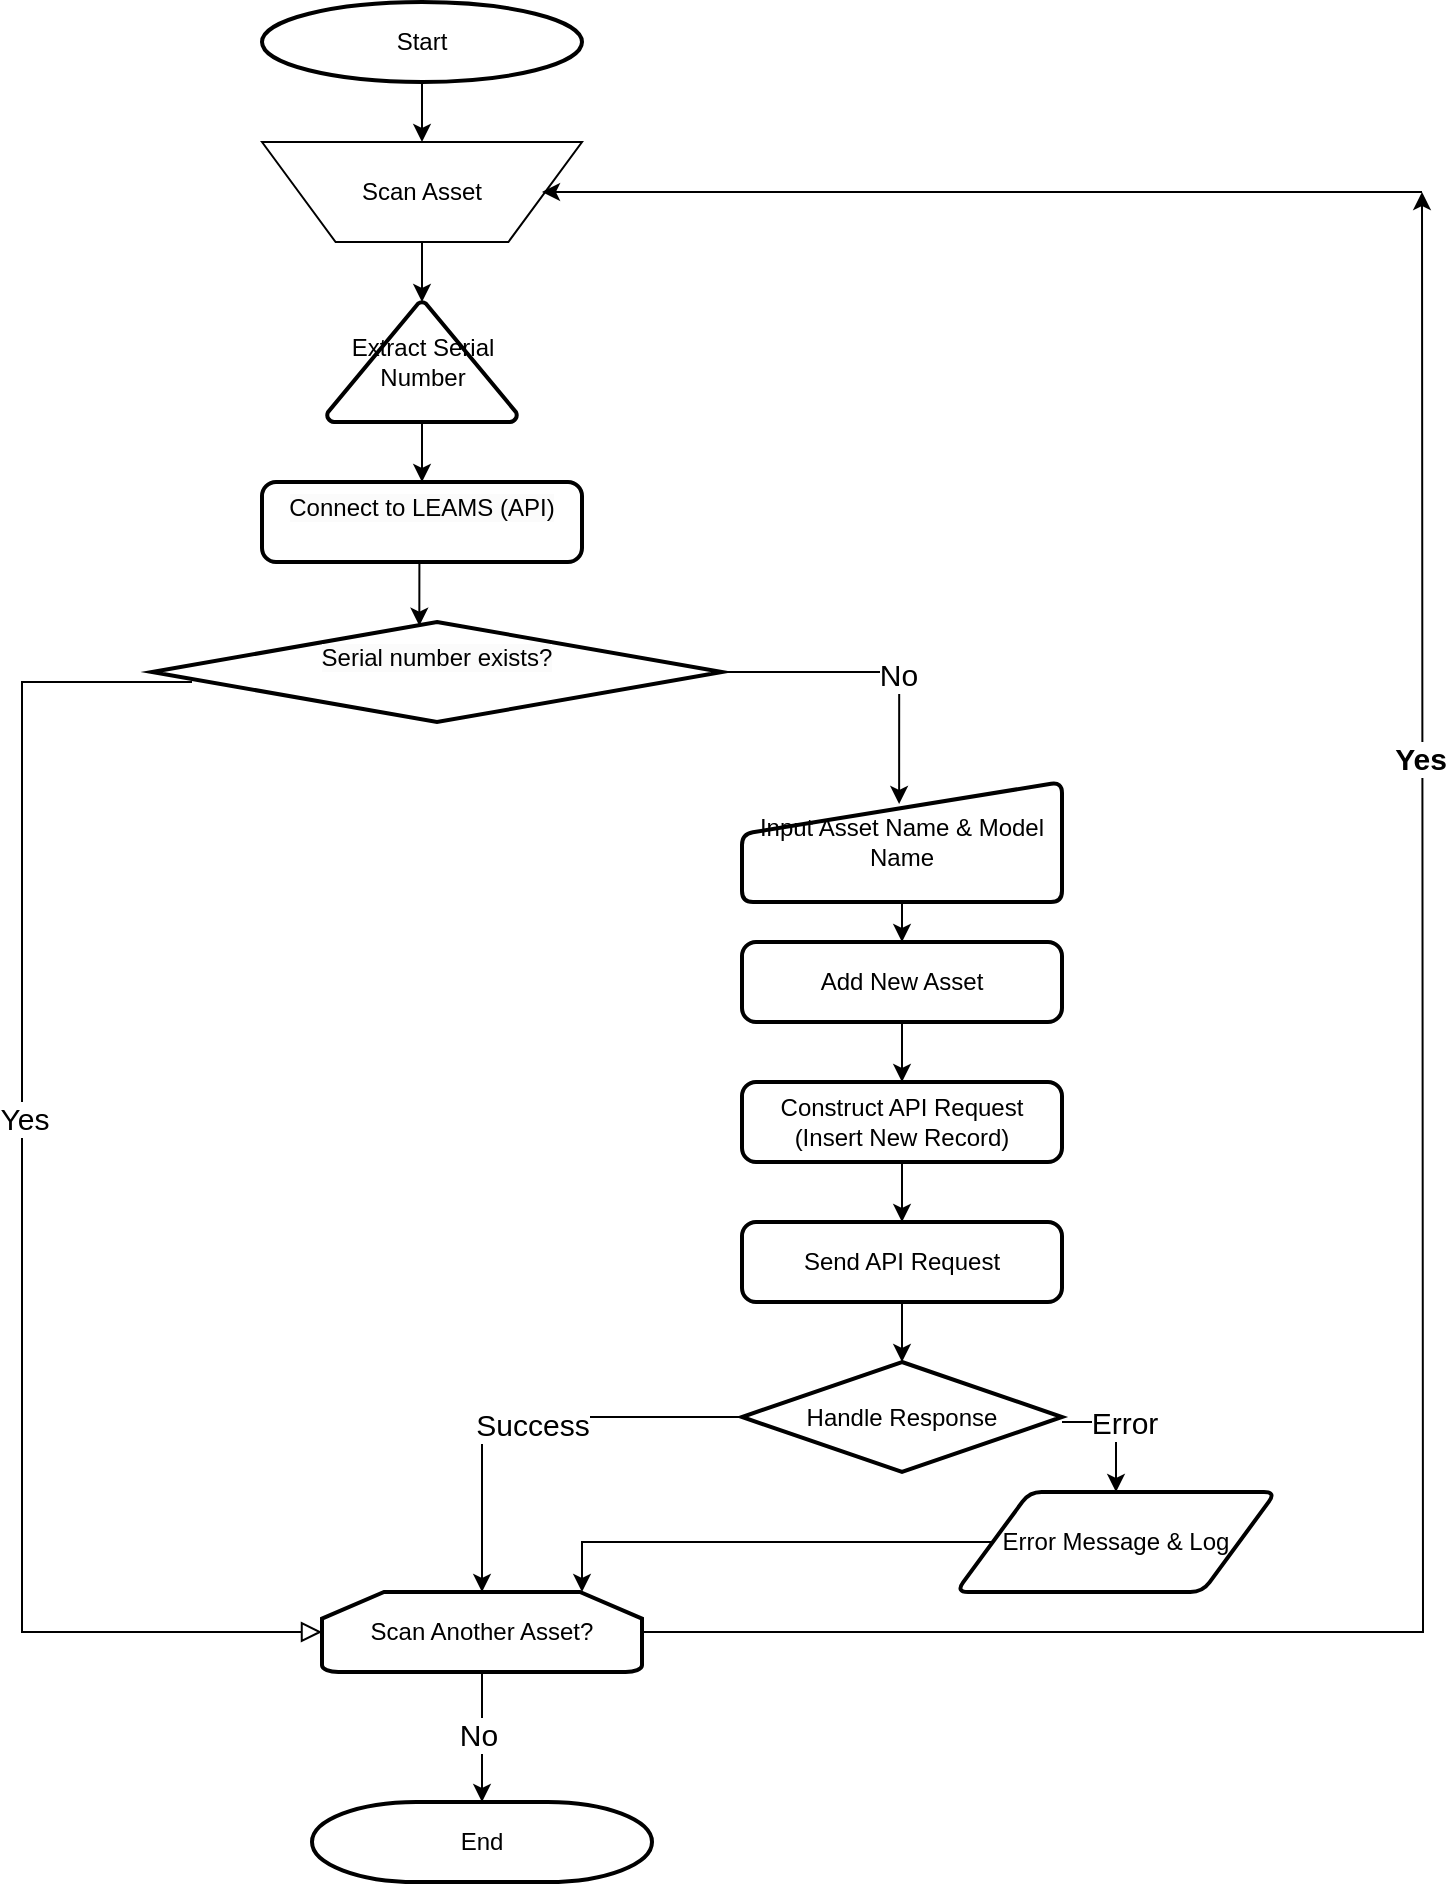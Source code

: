<mxfile version="24.3.0" type="github">
  <diagram id="C5RBs43oDa-KdzZeNtuy" name="Page-1">
    <mxGraphModel dx="750" dy="1993" grid="1" gridSize="10" guides="1" tooltips="1" connect="1" arrows="1" fold="1" page="1" pageScale="1" pageWidth="827" pageHeight="1169" math="0" shadow="0">
      <root>
        <mxCell id="WIyWlLk6GJQsqaUBKTNV-0" />
        <mxCell id="WIyWlLk6GJQsqaUBKTNV-1" parent="WIyWlLk6GJQsqaUBKTNV-0" />
        <mxCell id="p-AxQ4LG1LahvSwsqKG5-24" value="" style="rounded=0;html=1;jettySize=auto;orthogonalLoop=1;fontSize=11;endArrow=block;endFill=0;endSize=8;strokeWidth=1;shadow=0;labelBackgroundColor=none;edgeStyle=orthogonalEdgeStyle;exitX=0;exitY=0.5;exitDx=0;exitDy=0;entryX=0;entryY=0.5;entryDx=0;entryDy=0;entryPerimeter=0;" edge="1" parent="WIyWlLk6GJQsqaUBKTNV-1" target="p-AxQ4LG1LahvSwsqKG5-113">
          <mxGeometry relative="1" as="geometry">
            <mxPoint x="285.0" y="270" as="sourcePoint" />
            <mxPoint x="150" y="320" as="targetPoint" />
            <Array as="points">
              <mxPoint x="200" y="270" />
              <mxPoint x="200" y="745" />
            </Array>
          </mxGeometry>
        </mxCell>
        <mxCell id="p-AxQ4LG1LahvSwsqKG5-125" value="&lt;span style=&quot;font-size: 15px;&quot;&gt;Yes&lt;/span&gt;" style="edgeLabel;html=1;align=center;verticalAlign=middle;resizable=0;points=[];" vertex="1" connectable="0" parent="p-AxQ4LG1LahvSwsqKG5-24">
          <mxGeometry x="-0.148" y="1" relative="1" as="geometry">
            <mxPoint as="offset" />
          </mxGeometry>
        </mxCell>
        <mxCell id="p-AxQ4LG1LahvSwsqKG5-80" style="edgeStyle=orthogonalEdgeStyle;rounded=0;orthogonalLoop=1;jettySize=auto;html=1;exitX=0.5;exitY=1;exitDx=0;exitDy=0;" edge="1" parent="WIyWlLk6GJQsqaUBKTNV-1">
          <mxGeometry relative="1" as="geometry">
            <mxPoint x="660" y="400.286" as="targetPoint" />
            <mxPoint x="660" y="400" as="sourcePoint" />
          </mxGeometry>
        </mxCell>
        <mxCell id="p-AxQ4LG1LahvSwsqKG5-134" value="" style="edgeStyle=orthogonalEdgeStyle;rounded=0;orthogonalLoop=1;jettySize=auto;html=1;entryX=0.491;entryY=0.183;entryDx=0;entryDy=0;entryPerimeter=0;" edge="1" parent="WIyWlLk6GJQsqaUBKTNV-1" source="p-AxQ4LG1LahvSwsqKG5-85" target="p-AxQ4LG1LahvSwsqKG5-115">
          <mxGeometry relative="1" as="geometry" />
        </mxCell>
        <mxCell id="p-AxQ4LG1LahvSwsqKG5-137" value="&lt;font style=&quot;font-size: 15px;&quot;&gt;No&lt;/font&gt;" style="edgeLabel;html=1;align=center;verticalAlign=middle;resizable=0;points=[];" vertex="1" connectable="0" parent="p-AxQ4LG1LahvSwsqKG5-134">
          <mxGeometry x="0.117" y="-1" relative="1" as="geometry">
            <mxPoint x="1" as="offset" />
          </mxGeometry>
        </mxCell>
        <mxCell id="p-AxQ4LG1LahvSwsqKG5-85" value="&#xa;&lt;span style=&quot;color: rgb(0, 0, 0); font-family: Helvetica; font-size: 12px; font-style: normal; font-variant-ligatures: normal; font-variant-caps: normal; font-weight: 400; letter-spacing: normal; orphans: 2; text-align: center; text-indent: 0px; text-transform: none; widows: 2; word-spacing: 0px; -webkit-text-stroke-width: 0px; white-space: normal; background-color: rgb(251, 251, 251); text-decoration-thickness: initial; text-decoration-style: initial; text-decoration-color: initial; display: inline !important; float: none;&quot;&gt;Serial number exists?&lt;/span&gt;&#xa;&#xa;" style="strokeWidth=2;html=1;shape=mxgraph.flowchart.decision;whiteSpace=wrap;" vertex="1" parent="WIyWlLk6GJQsqaUBKTNV-1">
          <mxGeometry x="265" y="240" width="285" height="50" as="geometry" />
        </mxCell>
        <mxCell id="p-AxQ4LG1LahvSwsqKG5-143" style="edgeStyle=orthogonalEdgeStyle;rounded=0;orthogonalLoop=1;jettySize=auto;html=1;exitX=0.5;exitY=1;exitDx=0;exitDy=0;exitPerimeter=0;entryX=0.5;entryY=0;entryDx=0;entryDy=0;" edge="1" parent="WIyWlLk6GJQsqaUBKTNV-1" source="p-AxQ4LG1LahvSwsqKG5-88" target="p-AxQ4LG1LahvSwsqKG5-100">
          <mxGeometry relative="1" as="geometry" />
        </mxCell>
        <mxCell id="p-AxQ4LG1LahvSwsqKG5-88" value="Start" style="strokeWidth=2;html=1;shape=mxgraph.flowchart.start_1;whiteSpace=wrap;" vertex="1" parent="WIyWlLk6GJQsqaUBKTNV-1">
          <mxGeometry x="320" y="-70" width="160" height="40" as="geometry" />
        </mxCell>
        <mxCell id="p-AxQ4LG1LahvSwsqKG5-92" value="&#xa;&lt;span style=&quot;color: rgb(0, 0, 0); font-family: Helvetica; font-size: 12px; font-style: normal; font-variant-ligatures: normal; font-variant-caps: normal; font-weight: 400; letter-spacing: normal; orphans: 2; text-align: center; text-indent: 0px; text-transform: none; widows: 2; word-spacing: 0px; -webkit-text-stroke-width: 0px; white-space: normal; background-color: rgb(251, 251, 251); text-decoration-thickness: initial; text-decoration-style: initial; text-decoration-color: initial; display: inline !important; float: none;&quot;&gt;Connect to LEAMS (API)&lt;/span&gt;&#xa;&#xa;" style="rounded=1;whiteSpace=wrap;html=1;absoluteArcSize=1;arcSize=14;strokeWidth=2;" vertex="1" parent="WIyWlLk6GJQsqaUBKTNV-1">
          <mxGeometry x="320" y="170" width="160" height="40" as="geometry" />
        </mxCell>
        <mxCell id="p-AxQ4LG1LahvSwsqKG5-148" style="edgeStyle=orthogonalEdgeStyle;rounded=0;orthogonalLoop=1;jettySize=auto;html=1;exitX=0.5;exitY=1;exitDx=0;exitDy=0;entryX=0.5;entryY=0;entryDx=0;entryDy=0;" edge="1" parent="WIyWlLk6GJQsqaUBKTNV-1" source="p-AxQ4LG1LahvSwsqKG5-98" target="p-AxQ4LG1LahvSwsqKG5-99">
          <mxGeometry relative="1" as="geometry" />
        </mxCell>
        <mxCell id="p-AxQ4LG1LahvSwsqKG5-98" value="Add New Asset" style="rounded=1;whiteSpace=wrap;html=1;absoluteArcSize=1;arcSize=14;strokeWidth=2;" vertex="1" parent="WIyWlLk6GJQsqaUBKTNV-1">
          <mxGeometry x="560" y="400" width="160" height="40" as="geometry" />
        </mxCell>
        <mxCell id="p-AxQ4LG1LahvSwsqKG5-149" style="edgeStyle=orthogonalEdgeStyle;rounded=0;orthogonalLoop=1;jettySize=auto;html=1;exitX=0.5;exitY=1;exitDx=0;exitDy=0;entryX=0.5;entryY=0;entryDx=0;entryDy=0;" edge="1" parent="WIyWlLk6GJQsqaUBKTNV-1" source="p-AxQ4LG1LahvSwsqKG5-99" target="p-AxQ4LG1LahvSwsqKG5-109">
          <mxGeometry relative="1" as="geometry" />
        </mxCell>
        <mxCell id="p-AxQ4LG1LahvSwsqKG5-99" value="Construct API Request (Insert New Record)" style="rounded=1;whiteSpace=wrap;html=1;absoluteArcSize=1;arcSize=14;strokeWidth=2;" vertex="1" parent="WIyWlLk6GJQsqaUBKTNV-1">
          <mxGeometry x="560" y="470" width="160" height="40" as="geometry" />
        </mxCell>
        <mxCell id="p-AxQ4LG1LahvSwsqKG5-100" value="Scan Asset" style="verticalLabelPosition=middle;verticalAlign=middle;html=1;shape=trapezoid;perimeter=trapezoidPerimeter;whiteSpace=wrap;size=0.23;arcSize=10;flipV=1;labelPosition=center;align=center;" vertex="1" parent="WIyWlLk6GJQsqaUBKTNV-1">
          <mxGeometry x="320" width="160" height="50" as="geometry" />
        </mxCell>
        <mxCell id="p-AxQ4LG1LahvSwsqKG5-145" style="edgeStyle=orthogonalEdgeStyle;rounded=0;orthogonalLoop=1;jettySize=auto;html=1;exitX=0.5;exitY=1;exitDx=0;exitDy=0;exitPerimeter=0;entryX=0.5;entryY=0;entryDx=0;entryDy=0;" edge="1" parent="WIyWlLk6GJQsqaUBKTNV-1" source="p-AxQ4LG1LahvSwsqKG5-103" target="p-AxQ4LG1LahvSwsqKG5-92">
          <mxGeometry relative="1" as="geometry" />
        </mxCell>
        <mxCell id="p-AxQ4LG1LahvSwsqKG5-103" value="Extract Serial Number" style="strokeWidth=2;html=1;shape=mxgraph.flowchart.extract_or_measurement;whiteSpace=wrap;" vertex="1" parent="WIyWlLk6GJQsqaUBKTNV-1">
          <mxGeometry x="352.5" y="80" width="95" height="60" as="geometry" />
        </mxCell>
        <mxCell id="p-AxQ4LG1LahvSwsqKG5-109" value="Send API Request" style="rounded=1;whiteSpace=wrap;html=1;absoluteArcSize=1;arcSize=14;strokeWidth=2;" vertex="1" parent="WIyWlLk6GJQsqaUBKTNV-1">
          <mxGeometry x="560" y="540" width="160" height="40" as="geometry" />
        </mxCell>
        <mxCell id="p-AxQ4LG1LahvSwsqKG5-128" value="" style="edgeStyle=orthogonalEdgeStyle;rounded=0;orthogonalLoop=1;jettySize=auto;html=1;" edge="1" parent="WIyWlLk6GJQsqaUBKTNV-1" source="p-AxQ4LG1LahvSwsqKG5-110" target="p-AxQ4LG1LahvSwsqKG5-113">
          <mxGeometry relative="1" as="geometry">
            <mxPoint x="480" y="715" as="targetPoint" />
          </mxGeometry>
        </mxCell>
        <mxCell id="p-AxQ4LG1LahvSwsqKG5-129" value="&lt;font style=&quot;font-size: 15px;&quot;&gt;Success&lt;/font&gt;" style="edgeLabel;html=1;align=center;verticalAlign=middle;resizable=0;points=[];" vertex="1" connectable="0" parent="p-AxQ4LG1LahvSwsqKG5-128">
          <mxGeometry x="-0.027" y="3" relative="1" as="geometry">
            <mxPoint x="1" as="offset" />
          </mxGeometry>
        </mxCell>
        <mxCell id="p-AxQ4LG1LahvSwsqKG5-130" value="" style="edgeStyle=orthogonalEdgeStyle;rounded=0;orthogonalLoop=1;jettySize=auto;html=1;" edge="1" parent="WIyWlLk6GJQsqaUBKTNV-1" source="p-AxQ4LG1LahvSwsqKG5-110" target="p-AxQ4LG1LahvSwsqKG5-116">
          <mxGeometry relative="1" as="geometry">
            <Array as="points">
              <mxPoint x="747" y="640" />
            </Array>
          </mxGeometry>
        </mxCell>
        <mxCell id="p-AxQ4LG1LahvSwsqKG5-131" value="&lt;span style=&quot;font-size: 15px;&quot;&gt;Error&lt;/span&gt;" style="edgeLabel;html=1;align=center;verticalAlign=middle;resizable=0;points=[];" vertex="1" connectable="0" parent="p-AxQ4LG1LahvSwsqKG5-130">
          <mxGeometry x="-0.097" y="4" relative="1" as="geometry">
            <mxPoint y="-1" as="offset" />
          </mxGeometry>
        </mxCell>
        <mxCell id="p-AxQ4LG1LahvSwsqKG5-110" value="Handle Response" style="strokeWidth=2;html=1;shape=mxgraph.flowchart.decision;whiteSpace=wrap;" vertex="1" parent="WIyWlLk6GJQsqaUBKTNV-1">
          <mxGeometry x="560" y="610" width="160" height="55" as="geometry" />
        </mxCell>
        <mxCell id="p-AxQ4LG1LahvSwsqKG5-118" value="" style="edgeStyle=orthogonalEdgeStyle;rounded=0;orthogonalLoop=1;jettySize=auto;html=1;" edge="1" parent="WIyWlLk6GJQsqaUBKTNV-1" source="p-AxQ4LG1LahvSwsqKG5-113">
          <mxGeometry relative="1" as="geometry">
            <mxPoint x="900" y="25" as="targetPoint" />
          </mxGeometry>
        </mxCell>
        <mxCell id="p-AxQ4LG1LahvSwsqKG5-122" value="&lt;font style=&quot;font-size: 15px;&quot;&gt;&lt;b&gt;Yes&lt;/b&gt;&lt;/font&gt;" style="edgeLabel;html=1;align=center;verticalAlign=middle;resizable=0;points=[];" vertex="1" connectable="0" parent="p-AxQ4LG1LahvSwsqKG5-118">
          <mxGeometry x="0.492" y="1" relative="1" as="geometry">
            <mxPoint y="1" as="offset" />
          </mxGeometry>
        </mxCell>
        <mxCell id="p-AxQ4LG1LahvSwsqKG5-113" value="Scan Another Asset?" style="strokeWidth=2;html=1;shape=mxgraph.flowchart.loop_limit;whiteSpace=wrap;" vertex="1" parent="WIyWlLk6GJQsqaUBKTNV-1">
          <mxGeometry x="350" y="725" width="160" height="40" as="geometry" />
        </mxCell>
        <mxCell id="p-AxQ4LG1LahvSwsqKG5-147" style="edgeStyle=orthogonalEdgeStyle;rounded=0;orthogonalLoop=1;jettySize=auto;html=1;exitX=0.5;exitY=1;exitDx=0;exitDy=0;entryX=0.5;entryY=0;entryDx=0;entryDy=0;" edge="1" parent="WIyWlLk6GJQsqaUBKTNV-1" source="p-AxQ4LG1LahvSwsqKG5-115" target="p-AxQ4LG1LahvSwsqKG5-98">
          <mxGeometry relative="1" as="geometry" />
        </mxCell>
        <mxCell id="p-AxQ4LG1LahvSwsqKG5-115" value="Input Asset Name &amp;amp; Model Name" style="html=1;strokeWidth=2;shape=manualInput;whiteSpace=wrap;rounded=1;size=26;arcSize=11;" vertex="1" parent="WIyWlLk6GJQsqaUBKTNV-1">
          <mxGeometry x="560" y="320" width="160" height="60" as="geometry" />
        </mxCell>
        <mxCell id="p-AxQ4LG1LahvSwsqKG5-132" value="" style="edgeStyle=orthogonalEdgeStyle;rounded=0;orthogonalLoop=1;jettySize=auto;html=1;exitX=0;exitY=0.25;exitDx=0;exitDy=0;" edge="1" parent="WIyWlLk6GJQsqaUBKTNV-1" target="p-AxQ4LG1LahvSwsqKG5-113">
          <mxGeometry relative="1" as="geometry">
            <mxPoint x="691.753" y="701.368" as="sourcePoint" />
            <mxPoint x="480" y="720" as="targetPoint" />
            <Array as="points">
              <mxPoint x="685" y="701" />
              <mxPoint x="685" y="700" />
              <mxPoint x="480" y="700" />
            </Array>
          </mxGeometry>
        </mxCell>
        <mxCell id="p-AxQ4LG1LahvSwsqKG5-116" value="Error Message &amp;amp; Log" style="shape=parallelogram;html=1;strokeWidth=2;perimeter=parallelogramPerimeter;whiteSpace=wrap;rounded=1;arcSize=12;size=0.23;" vertex="1" parent="WIyWlLk6GJQsqaUBKTNV-1">
          <mxGeometry x="667" y="675" width="160" height="50" as="geometry" />
        </mxCell>
        <mxCell id="p-AxQ4LG1LahvSwsqKG5-121" value="" style="edgeStyle=orthogonalEdgeStyle;rounded=0;orthogonalLoop=1;jettySize=auto;html=1;" edge="1" parent="WIyWlLk6GJQsqaUBKTNV-1">
          <mxGeometry relative="1" as="geometry">
            <mxPoint x="900" y="25" as="sourcePoint" />
            <mxPoint x="460" y="25" as="targetPoint" />
          </mxGeometry>
        </mxCell>
        <mxCell id="p-AxQ4LG1LahvSwsqKG5-126" value="End" style="strokeWidth=2;html=1;shape=mxgraph.flowchart.terminator;whiteSpace=wrap;" vertex="1" parent="WIyWlLk6GJQsqaUBKTNV-1">
          <mxGeometry x="345" y="830" width="170" height="40" as="geometry" />
        </mxCell>
        <mxCell id="p-AxQ4LG1LahvSwsqKG5-141" style="edgeStyle=orthogonalEdgeStyle;rounded=0;orthogonalLoop=1;jettySize=auto;html=1;exitX=0.5;exitY=1;exitDx=0;exitDy=0;exitPerimeter=0;entryX=0.5;entryY=0;entryDx=0;entryDy=0;entryPerimeter=0;" edge="1" parent="WIyWlLk6GJQsqaUBKTNV-1" source="p-AxQ4LG1LahvSwsqKG5-113" target="p-AxQ4LG1LahvSwsqKG5-126">
          <mxGeometry relative="1" as="geometry" />
        </mxCell>
        <mxCell id="p-AxQ4LG1LahvSwsqKG5-142" value="&lt;span style=&quot;font-size: 15px;&quot;&gt;No&lt;/span&gt;" style="edgeLabel;html=1;align=center;verticalAlign=middle;resizable=0;points=[];" vertex="1" connectable="0" parent="p-AxQ4LG1LahvSwsqKG5-141">
          <mxGeometry x="-0.068" y="-2" relative="1" as="geometry">
            <mxPoint as="offset" />
          </mxGeometry>
        </mxCell>
        <mxCell id="p-AxQ4LG1LahvSwsqKG5-144" style="edgeStyle=orthogonalEdgeStyle;rounded=0;orthogonalLoop=1;jettySize=auto;html=1;exitX=0.5;exitY=1;exitDx=0;exitDy=0;entryX=0.5;entryY=0;entryDx=0;entryDy=0;entryPerimeter=0;" edge="1" parent="WIyWlLk6GJQsqaUBKTNV-1" source="p-AxQ4LG1LahvSwsqKG5-100" target="p-AxQ4LG1LahvSwsqKG5-103">
          <mxGeometry relative="1" as="geometry" />
        </mxCell>
        <mxCell id="p-AxQ4LG1LahvSwsqKG5-146" style="edgeStyle=orthogonalEdgeStyle;rounded=0;orthogonalLoop=1;jettySize=auto;html=1;exitX=0.5;exitY=1;exitDx=0;exitDy=0;entryX=0.469;entryY=0.037;entryDx=0;entryDy=0;entryPerimeter=0;" edge="1" parent="WIyWlLk6GJQsqaUBKTNV-1" source="p-AxQ4LG1LahvSwsqKG5-92" target="p-AxQ4LG1LahvSwsqKG5-85">
          <mxGeometry relative="1" as="geometry" />
        </mxCell>
        <mxCell id="p-AxQ4LG1LahvSwsqKG5-150" style="edgeStyle=orthogonalEdgeStyle;rounded=0;orthogonalLoop=1;jettySize=auto;html=1;exitX=0.5;exitY=1;exitDx=0;exitDy=0;entryX=0.5;entryY=0;entryDx=0;entryDy=0;entryPerimeter=0;" edge="1" parent="WIyWlLk6GJQsqaUBKTNV-1" source="p-AxQ4LG1LahvSwsqKG5-109" target="p-AxQ4LG1LahvSwsqKG5-110">
          <mxGeometry relative="1" as="geometry" />
        </mxCell>
      </root>
    </mxGraphModel>
  </diagram>
</mxfile>
